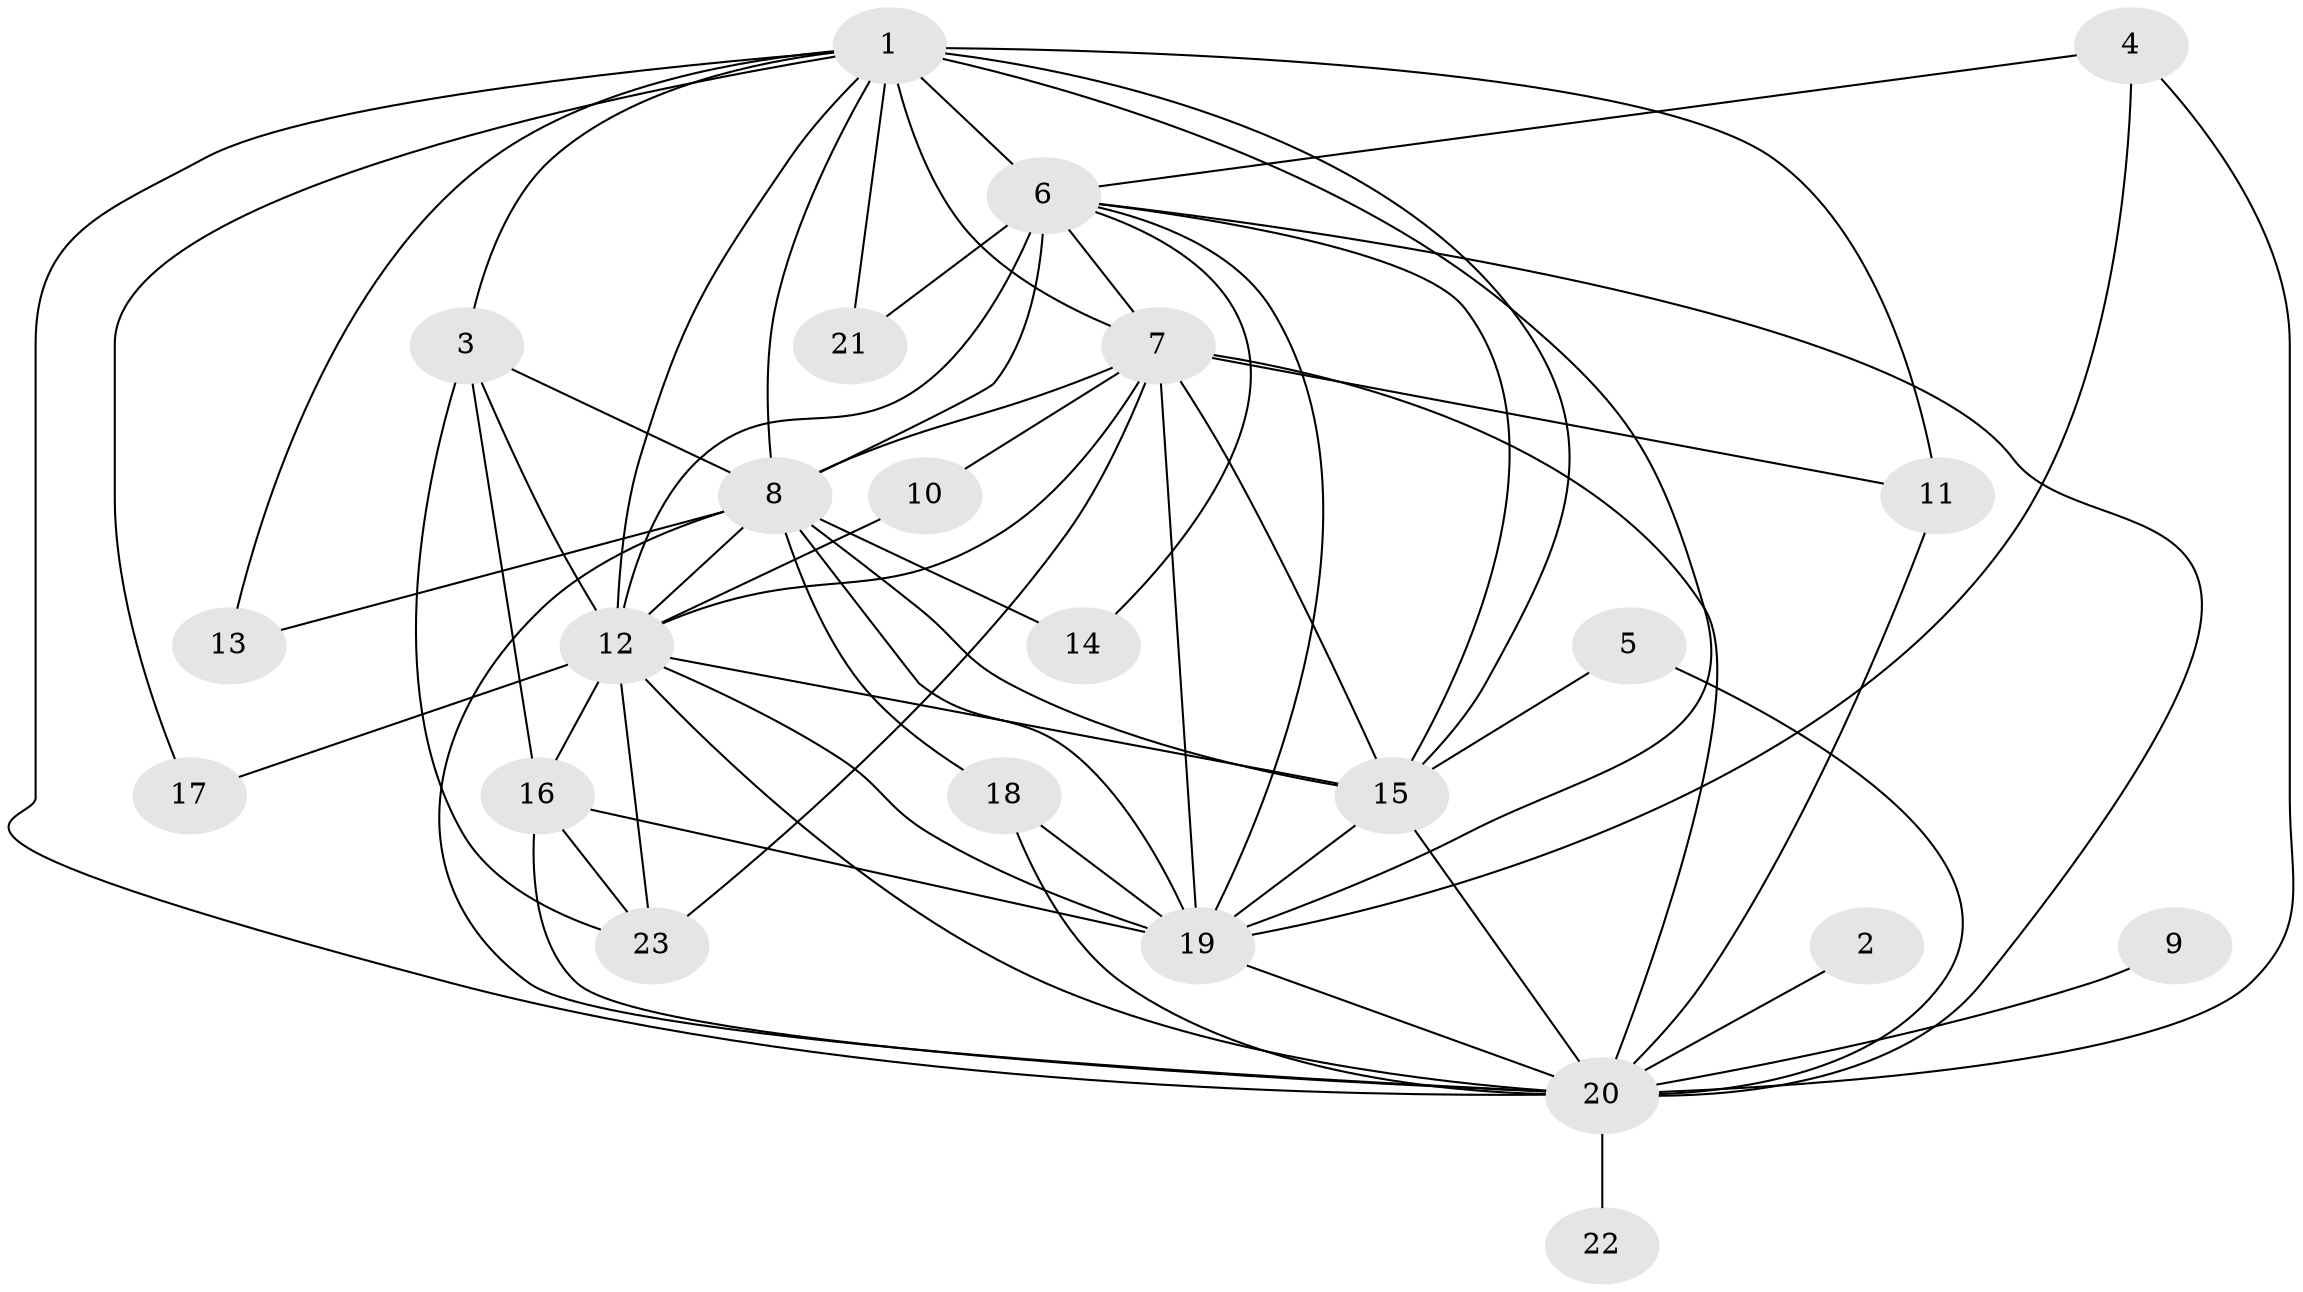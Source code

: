 // original degree distribution, {15: 0.05454545454545454, 16: 0.03636363636363636, 20: 0.01818181818181818, 17: 0.01818181818181818, 12: 0.03636363636363636, 23: 0.01818181818181818, 2: 0.5818181818181818, 3: 0.16363636363636364, 6: 0.01818181818181818, 4: 0.05454545454545454}
// Generated by graph-tools (version 1.1) at 2025/36/03/04/25 23:36:21]
// undirected, 23 vertices, 63 edges
graph export_dot {
  node [color=gray90,style=filled];
  1;
  2;
  3;
  4;
  5;
  6;
  7;
  8;
  9;
  10;
  11;
  12;
  13;
  14;
  15;
  16;
  17;
  18;
  19;
  20;
  21;
  22;
  23;
  1 -- 3 [weight=1.0];
  1 -- 6 [weight=3.0];
  1 -- 7 [weight=4.0];
  1 -- 8 [weight=4.0];
  1 -- 11 [weight=1.0];
  1 -- 12 [weight=2.0];
  1 -- 13 [weight=1.0];
  1 -- 15 [weight=2.0];
  1 -- 17 [weight=1.0];
  1 -- 19 [weight=3.0];
  1 -- 20 [weight=2.0];
  1 -- 21 [weight=2.0];
  2 -- 20 [weight=1.0];
  3 -- 8 [weight=2.0];
  3 -- 12 [weight=1.0];
  3 -- 16 [weight=1.0];
  3 -- 23 [weight=1.0];
  4 -- 6 [weight=1.0];
  4 -- 19 [weight=1.0];
  4 -- 20 [weight=1.0];
  5 -- 15 [weight=1.0];
  5 -- 20 [weight=2.0];
  6 -- 7 [weight=1.0];
  6 -- 8 [weight=2.0];
  6 -- 12 [weight=2.0];
  6 -- 14 [weight=2.0];
  6 -- 15 [weight=1.0];
  6 -- 19 [weight=1.0];
  6 -- 20 [weight=1.0];
  6 -- 21 [weight=1.0];
  7 -- 8 [weight=2.0];
  7 -- 10 [weight=1.0];
  7 -- 11 [weight=1.0];
  7 -- 12 [weight=1.0];
  7 -- 15 [weight=1.0];
  7 -- 19 [weight=1.0];
  7 -- 20 [weight=3.0];
  7 -- 23 [weight=1.0];
  8 -- 12 [weight=4.0];
  8 -- 13 [weight=2.0];
  8 -- 14 [weight=1.0];
  8 -- 15 [weight=4.0];
  8 -- 18 [weight=2.0];
  8 -- 19 [weight=3.0];
  8 -- 20 [weight=2.0];
  9 -- 20 [weight=1.0];
  10 -- 12 [weight=1.0];
  11 -- 20 [weight=1.0];
  12 -- 15 [weight=1.0];
  12 -- 16 [weight=1.0];
  12 -- 17 [weight=1.0];
  12 -- 19 [weight=2.0];
  12 -- 20 [weight=2.0];
  12 -- 23 [weight=2.0];
  15 -- 19 [weight=1.0];
  15 -- 20 [weight=1.0];
  16 -- 19 [weight=1.0];
  16 -- 20 [weight=1.0];
  16 -- 23 [weight=1.0];
  18 -- 19 [weight=1.0];
  18 -- 20 [weight=1.0];
  19 -- 20 [weight=1.0];
  20 -- 22 [weight=1.0];
}
